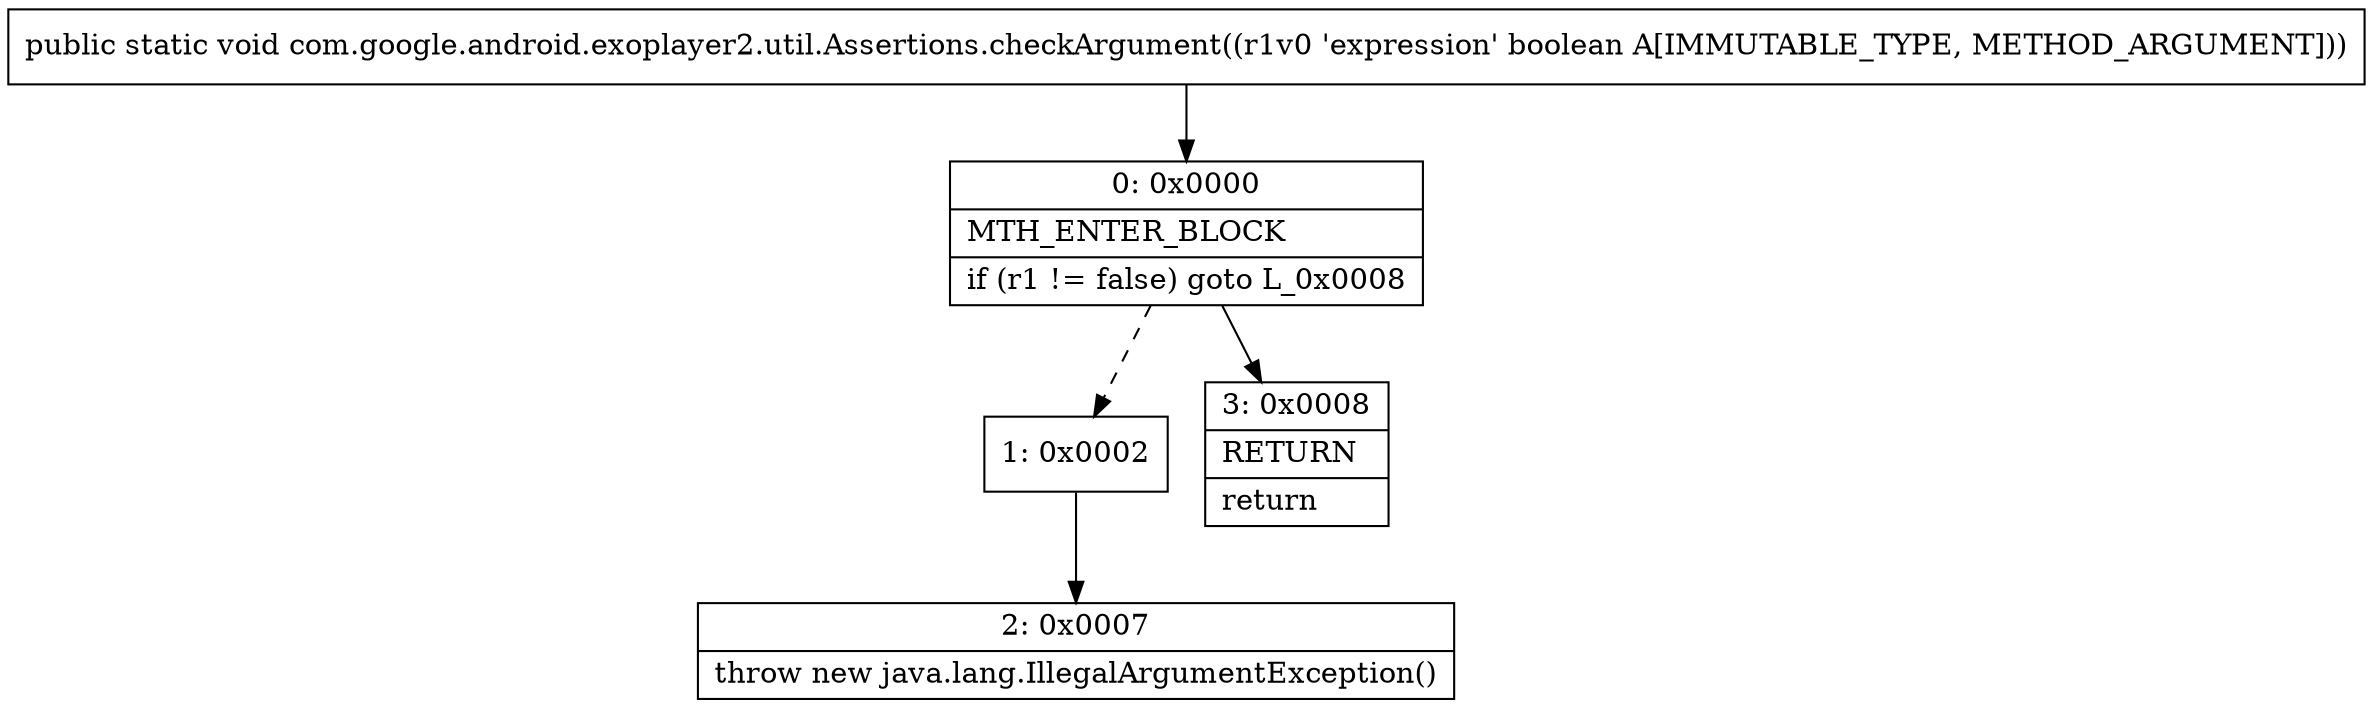 digraph "CFG forcom.google.android.exoplayer2.util.Assertions.checkArgument(Z)V" {
Node_0 [shape=record,label="{0\:\ 0x0000|MTH_ENTER_BLOCK\l|if (r1 != false) goto L_0x0008\l}"];
Node_1 [shape=record,label="{1\:\ 0x0002}"];
Node_2 [shape=record,label="{2\:\ 0x0007|throw new java.lang.IllegalArgumentException()\l}"];
Node_3 [shape=record,label="{3\:\ 0x0008|RETURN\l|return\l}"];
MethodNode[shape=record,label="{public static void com.google.android.exoplayer2.util.Assertions.checkArgument((r1v0 'expression' boolean A[IMMUTABLE_TYPE, METHOD_ARGUMENT])) }"];
MethodNode -> Node_0;
Node_0 -> Node_1[style=dashed];
Node_0 -> Node_3;
Node_1 -> Node_2;
}

